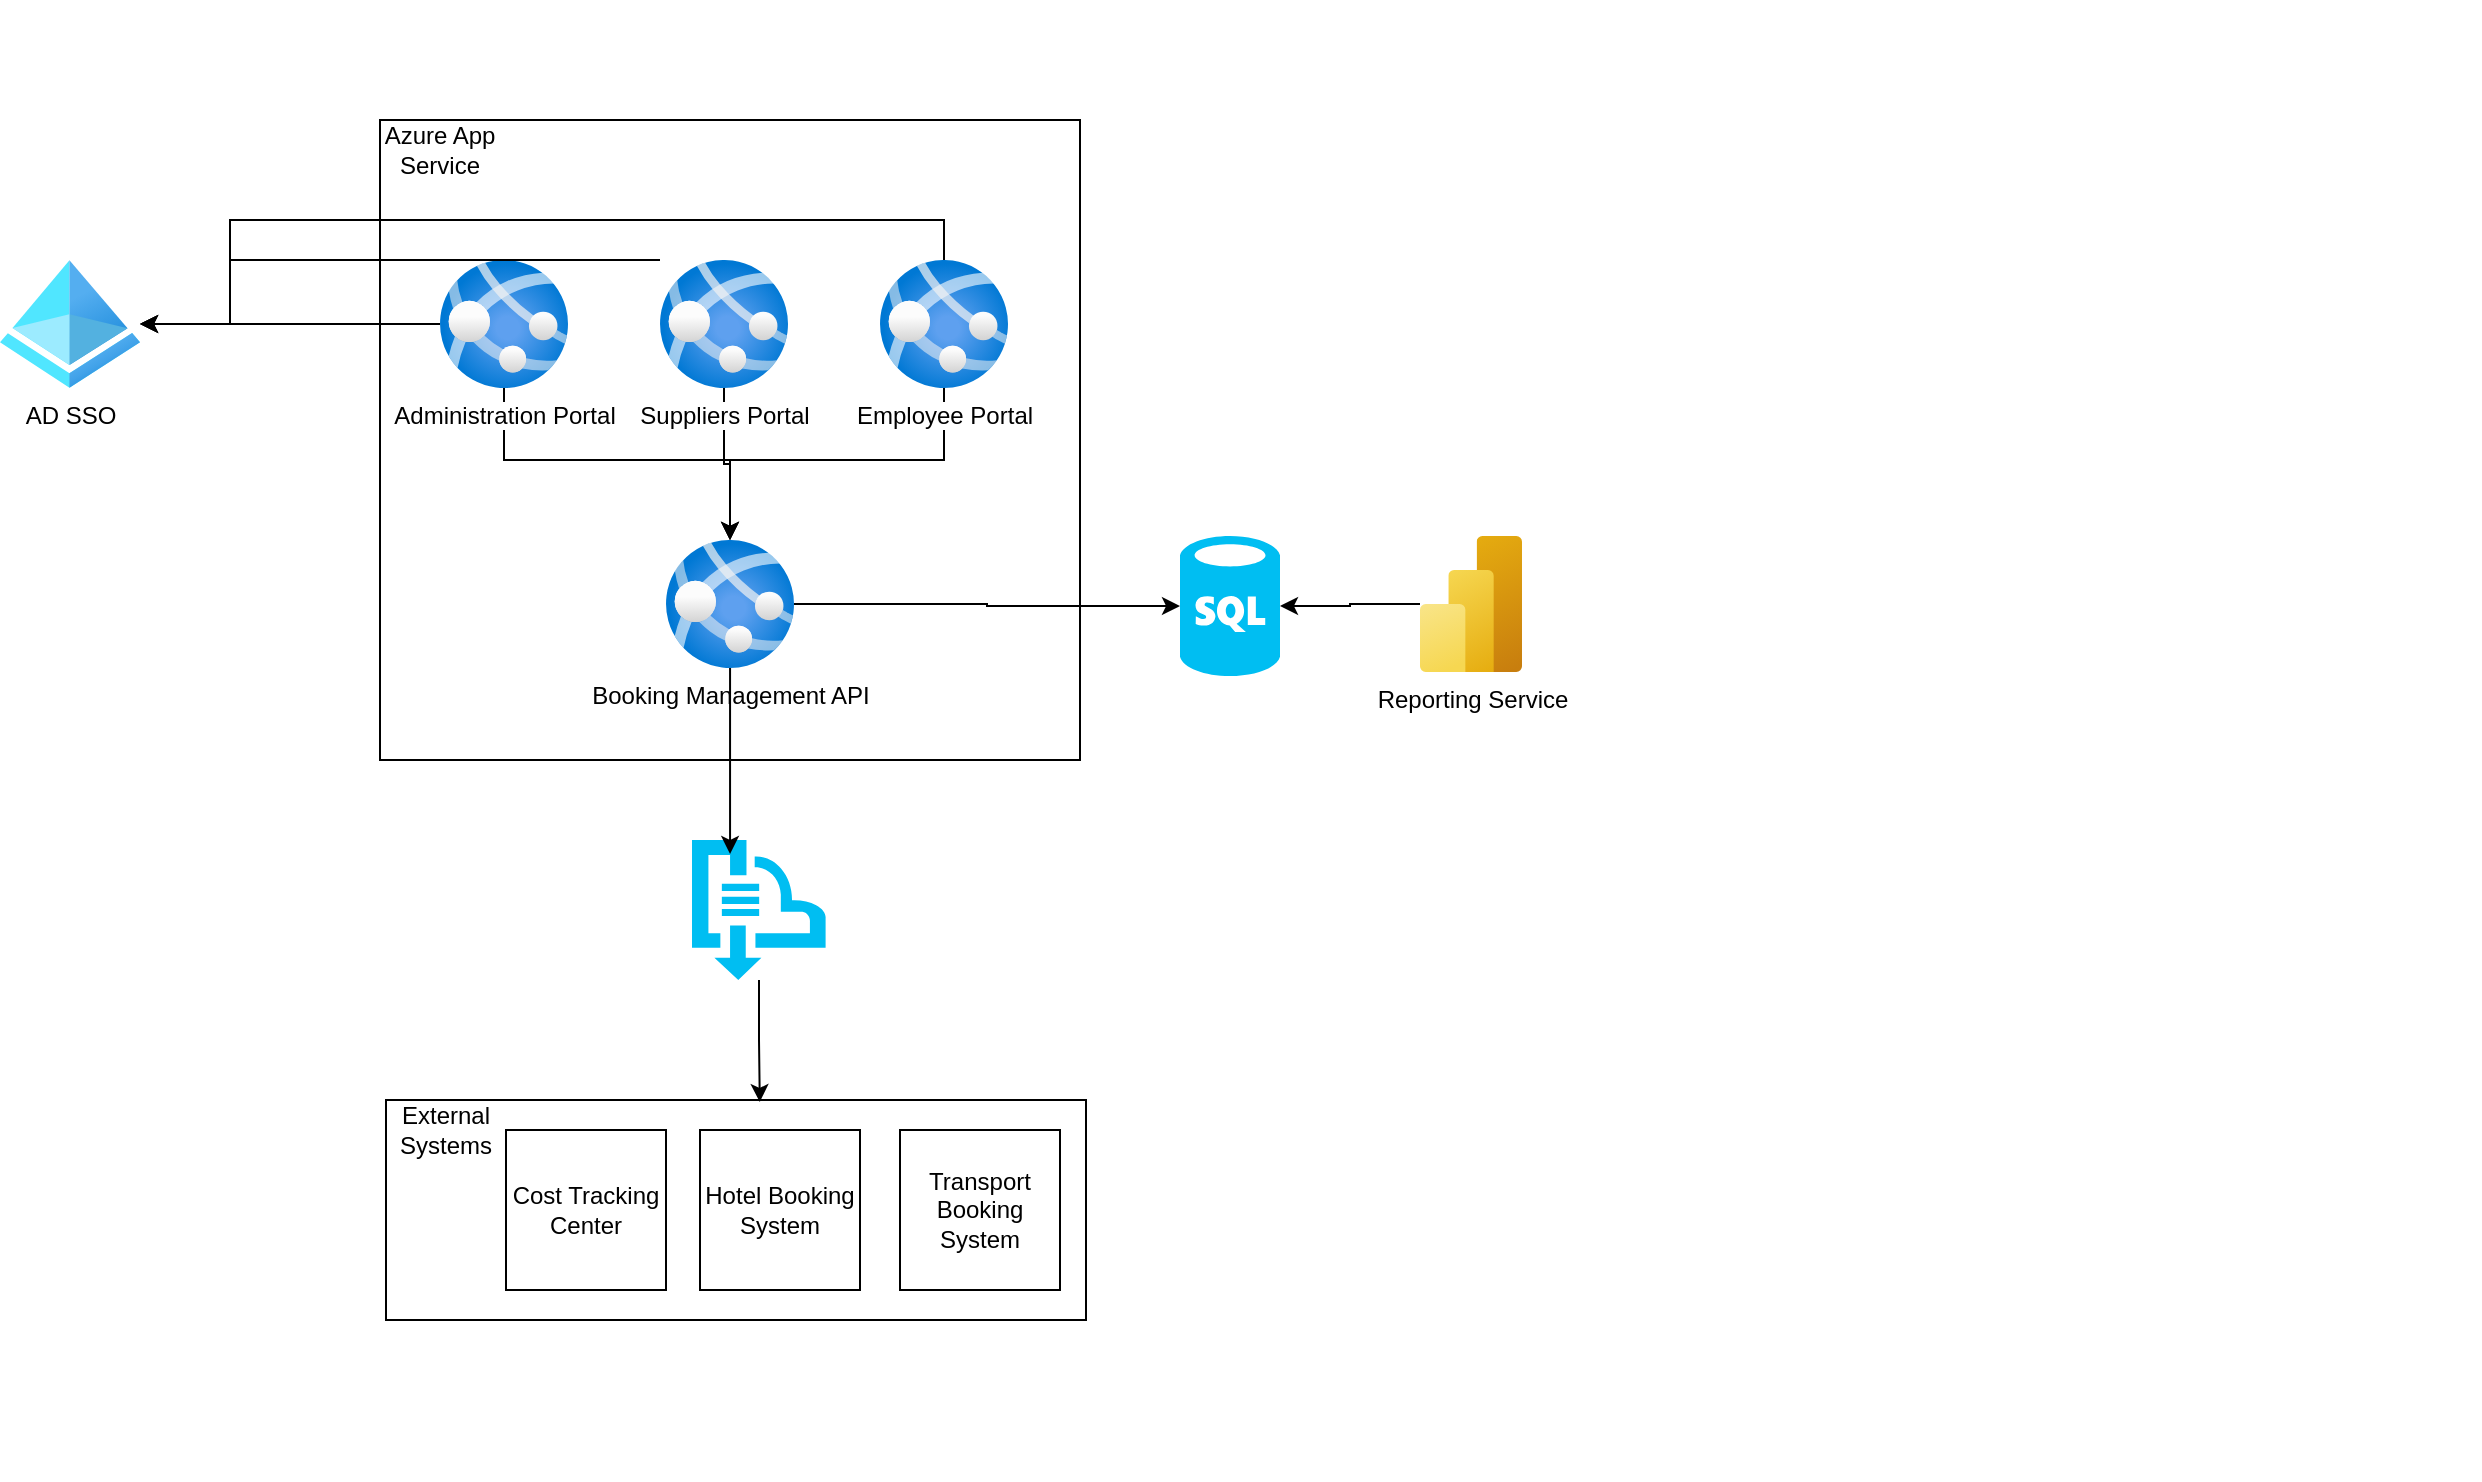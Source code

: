 <mxfile version="24.4.9" type="github">
  <diagram name="Page-1" id="byRGT8MVhsRmW753Sufy">
    <mxGraphModel dx="2359" dy="777" grid="1" gridSize="10" guides="1" tooltips="1" connect="1" arrows="1" fold="1" page="1" pageScale="1" pageWidth="850" pageHeight="1100" math="0" shadow="0">
      <root>
        <mxCell id="0" />
        <mxCell id="1" parent="0" />
        <mxCell id="O6B_Q7qgac8eni3kH0HL-14" value="" style="group" vertex="1" connectable="0" parent="1">
          <mxGeometry x="-10" y="140" width="1220" height="740" as="geometry" />
        </mxCell>
        <mxCell id="O6B_Q7qgac8eni3kH0HL-13" value="" style="group" vertex="1" connectable="0" parent="O6B_Q7qgac8eni3kH0HL-14">
          <mxGeometry x="170" y="60" width="447.5" height="430" as="geometry" />
        </mxCell>
        <mxCell id="O6B_Q7qgac8eni3kH0HL-11" value="" style="rounded=0;whiteSpace=wrap;html=1;" vertex="1" parent="O6B_Q7qgac8eni3kH0HL-13">
          <mxGeometry width="350" height="320" as="geometry" />
        </mxCell>
        <mxCell id="O6B_Q7qgac8eni3kH0HL-12" value="Azure App Service" style="text;html=1;align=center;verticalAlign=middle;whiteSpace=wrap;rounded=0;" vertex="1" parent="O6B_Q7qgac8eni3kH0HL-13">
          <mxGeometry width="60" height="30" as="geometry" />
        </mxCell>
        <mxCell id="O6B_Q7qgac8eni3kH0HL-23" style="edgeStyle=orthogonalEdgeStyle;rounded=0;orthogonalLoop=1;jettySize=auto;html=1;" edge="1" parent="O6B_Q7qgac8eni3kH0HL-13" source="O6B_Q7qgac8eni3kH0HL-3" target="O6B_Q7qgac8eni3kH0HL-15">
          <mxGeometry relative="1" as="geometry">
            <Array as="points">
              <mxPoint x="62" y="170" />
              <mxPoint x="175" y="170" />
            </Array>
          </mxGeometry>
        </mxCell>
        <mxCell id="O6B_Q7qgac8eni3kH0HL-3" value="Administration Portal" style="image;aspect=fixed;html=1;points=[];align=center;fontSize=12;image=img/lib/azure2/compute/App_Services.svg;" vertex="1" parent="O6B_Q7qgac8eni3kH0HL-13">
          <mxGeometry x="30" y="70" width="64" height="64" as="geometry" />
        </mxCell>
        <mxCell id="O6B_Q7qgac8eni3kH0HL-25" style="edgeStyle=orthogonalEdgeStyle;rounded=0;orthogonalLoop=1;jettySize=auto;html=1;" edge="1" parent="O6B_Q7qgac8eni3kH0HL-13" source="O6B_Q7qgac8eni3kH0HL-7" target="O6B_Q7qgac8eni3kH0HL-15">
          <mxGeometry relative="1" as="geometry" />
        </mxCell>
        <mxCell id="O6B_Q7qgac8eni3kH0HL-7" value="Suppliers Portal" style="image;aspect=fixed;html=1;points=[];align=center;fontSize=12;image=img/lib/azure2/compute/App_Services.svg;" vertex="1" parent="O6B_Q7qgac8eni3kH0HL-13">
          <mxGeometry x="140" y="70" width="64" height="64" as="geometry" />
        </mxCell>
        <mxCell id="O6B_Q7qgac8eni3kH0HL-24" style="edgeStyle=orthogonalEdgeStyle;rounded=0;orthogonalLoop=1;jettySize=auto;html=1;" edge="1" parent="O6B_Q7qgac8eni3kH0HL-13" source="O6B_Q7qgac8eni3kH0HL-6" target="O6B_Q7qgac8eni3kH0HL-15">
          <mxGeometry relative="1" as="geometry">
            <Array as="points">
              <mxPoint x="282" y="170" />
              <mxPoint x="175" y="170" />
            </Array>
          </mxGeometry>
        </mxCell>
        <mxCell id="O6B_Q7qgac8eni3kH0HL-6" value="Employee Portal" style="image;aspect=fixed;html=1;points=[];align=center;fontSize=12;image=img/lib/azure2/compute/App_Services.svg;" vertex="1" parent="O6B_Q7qgac8eni3kH0HL-13">
          <mxGeometry x="250" y="70" width="64" height="64" as="geometry" />
        </mxCell>
        <mxCell id="O6B_Q7qgac8eni3kH0HL-15" value="Booking Management API" style="image;aspect=fixed;html=1;points=[];align=center;fontSize=12;image=img/lib/azure2/compute/App_Services.svg;" vertex="1" parent="O6B_Q7qgac8eni3kH0HL-13">
          <mxGeometry x="143" y="210" width="64" height="64" as="geometry" />
        </mxCell>
        <mxCell id="O6B_Q7qgac8eni3kH0HL-27" value="" style="verticalLabelPosition=bottom;html=1;verticalAlign=top;align=center;strokeColor=none;fillColor=#00BEF2;shape=mxgraph.azure.service_bus;pointerEvents=1;" vertex="1" parent="O6B_Q7qgac8eni3kH0HL-13">
          <mxGeometry x="156" y="360" width="67" height="70" as="geometry" />
        </mxCell>
        <mxCell id="O6B_Q7qgac8eni3kH0HL-28" style="edgeStyle=orthogonalEdgeStyle;rounded=0;orthogonalLoop=1;jettySize=auto;html=1;entryX=0.284;entryY=0.1;entryDx=0;entryDy=0;entryPerimeter=0;" edge="1" parent="O6B_Q7qgac8eni3kH0HL-13" source="O6B_Q7qgac8eni3kH0HL-15" target="O6B_Q7qgac8eni3kH0HL-27">
          <mxGeometry relative="1" as="geometry" />
        </mxCell>
        <mxCell id="O6B_Q7qgac8eni3kH0HL-16" value="" style="verticalLabelPosition=bottom;html=1;verticalAlign=top;align=center;strokeColor=none;fillColor=#00BEF2;shape=mxgraph.azure.sql_database;" vertex="1" parent="O6B_Q7qgac8eni3kH0HL-14">
          <mxGeometry x="570" y="268" width="50" height="70" as="geometry" />
        </mxCell>
        <mxCell id="O6B_Q7qgac8eni3kH0HL-1" value="AD SSO" style="image;aspect=fixed;html=1;points=[];align=center;fontSize=12;image=img/lib/azure2/identity/Azure_Active_Directory.svg;" vertex="1" parent="O6B_Q7qgac8eni3kH0HL-14">
          <mxGeometry x="-20" y="130" width="70" height="64" as="geometry" />
        </mxCell>
        <mxCell id="O6B_Q7qgac8eni3kH0HL-20" value="" style="edgeStyle=orthogonalEdgeStyle;rounded=0;orthogonalLoop=1;jettySize=auto;html=1;" edge="1" parent="O6B_Q7qgac8eni3kH0HL-14" source="O6B_Q7qgac8eni3kH0HL-3" target="O6B_Q7qgac8eni3kH0HL-1">
          <mxGeometry relative="1" as="geometry" />
        </mxCell>
        <mxCell id="O6B_Q7qgac8eni3kH0HL-21" value="" style="edgeStyle=orthogonalEdgeStyle;rounded=0;orthogonalLoop=1;jettySize=auto;html=1;" edge="1" parent="O6B_Q7qgac8eni3kH0HL-14" source="O6B_Q7qgac8eni3kH0HL-7" target="O6B_Q7qgac8eni3kH0HL-1">
          <mxGeometry relative="1" as="geometry">
            <Array as="points">
              <mxPoint x="95" y="130" />
            </Array>
          </mxGeometry>
        </mxCell>
        <mxCell id="O6B_Q7qgac8eni3kH0HL-22" value="" style="edgeStyle=orthogonalEdgeStyle;rounded=0;orthogonalLoop=1;jettySize=auto;html=1;" edge="1" parent="O6B_Q7qgac8eni3kH0HL-14" source="O6B_Q7qgac8eni3kH0HL-6" target="O6B_Q7qgac8eni3kH0HL-1">
          <mxGeometry relative="1" as="geometry">
            <Array as="points">
              <mxPoint x="452" y="110" />
              <mxPoint x="95" y="110" />
            </Array>
          </mxGeometry>
        </mxCell>
        <mxCell id="O6B_Q7qgac8eni3kH0HL-26" style="edgeStyle=orthogonalEdgeStyle;rounded=0;orthogonalLoop=1;jettySize=auto;html=1;entryX=0;entryY=0.5;entryDx=0;entryDy=0;entryPerimeter=0;" edge="1" parent="O6B_Q7qgac8eni3kH0HL-14" source="O6B_Q7qgac8eni3kH0HL-15" target="O6B_Q7qgac8eni3kH0HL-16">
          <mxGeometry relative="1" as="geometry" />
        </mxCell>
        <mxCell id="O6B_Q7qgac8eni3kH0HL-31" value="" style="group" vertex="1" connectable="0" parent="O6B_Q7qgac8eni3kH0HL-14">
          <mxGeometry x="173" y="550" width="350" height="110" as="geometry" />
        </mxCell>
        <mxCell id="O6B_Q7qgac8eni3kH0HL-29" value="" style="rounded=0;whiteSpace=wrap;html=1;" vertex="1" parent="O6B_Q7qgac8eni3kH0HL-31">
          <mxGeometry width="350" height="110" as="geometry" />
        </mxCell>
        <mxCell id="O6B_Q7qgac8eni3kH0HL-30" value="External Systems" style="text;html=1;align=center;verticalAlign=middle;whiteSpace=wrap;rounded=0;" vertex="1" parent="O6B_Q7qgac8eni3kH0HL-31">
          <mxGeometry width="60" height="30" as="geometry" />
        </mxCell>
        <mxCell id="O6B_Q7qgac8eni3kH0HL-34" value="Cost Tracking Center" style="whiteSpace=wrap;html=1;aspect=fixed;" vertex="1" parent="O6B_Q7qgac8eni3kH0HL-31">
          <mxGeometry x="60" y="15" width="80" height="80" as="geometry" />
        </mxCell>
        <mxCell id="O6B_Q7qgac8eni3kH0HL-62" value="Hotel Booking System" style="whiteSpace=wrap;html=1;aspect=fixed;" vertex="1" parent="O6B_Q7qgac8eni3kH0HL-31">
          <mxGeometry x="157" y="15" width="80" height="80" as="geometry" />
        </mxCell>
        <mxCell id="O6B_Q7qgac8eni3kH0HL-63" value="Transport Booking System" style="whiteSpace=wrap;html=1;aspect=fixed;" vertex="1" parent="O6B_Q7qgac8eni3kH0HL-31">
          <mxGeometry x="257" y="15" width="80" height="80" as="geometry" />
        </mxCell>
        <mxCell id="O6B_Q7qgac8eni3kH0HL-33" style="edgeStyle=orthogonalEdgeStyle;rounded=0;orthogonalLoop=1;jettySize=auto;html=1;entryX=0.534;entryY=0.009;entryDx=0;entryDy=0;entryPerimeter=0;" edge="1" parent="O6B_Q7qgac8eni3kH0HL-14" source="O6B_Q7qgac8eni3kH0HL-27" target="O6B_Q7qgac8eni3kH0HL-29">
          <mxGeometry relative="1" as="geometry" />
        </mxCell>
        <mxCell id="O6B_Q7qgac8eni3kH0HL-65" value="" style="edgeStyle=orthogonalEdgeStyle;rounded=0;orthogonalLoop=1;jettySize=auto;html=1;" edge="1" parent="O6B_Q7qgac8eni3kH0HL-14" source="O6B_Q7qgac8eni3kH0HL-64" target="O6B_Q7qgac8eni3kH0HL-16">
          <mxGeometry relative="1" as="geometry" />
        </mxCell>
        <mxCell id="O6B_Q7qgac8eni3kH0HL-64" value="Reporting Service" style="image;aspect=fixed;html=1;points=[];align=center;fontSize=12;image=img/lib/azure2/analytics/Power_BI_Embedded.svg;" vertex="1" parent="O6B_Q7qgac8eni3kH0HL-14">
          <mxGeometry x="690" y="268" width="51" height="68" as="geometry" />
        </mxCell>
      </root>
    </mxGraphModel>
  </diagram>
</mxfile>
